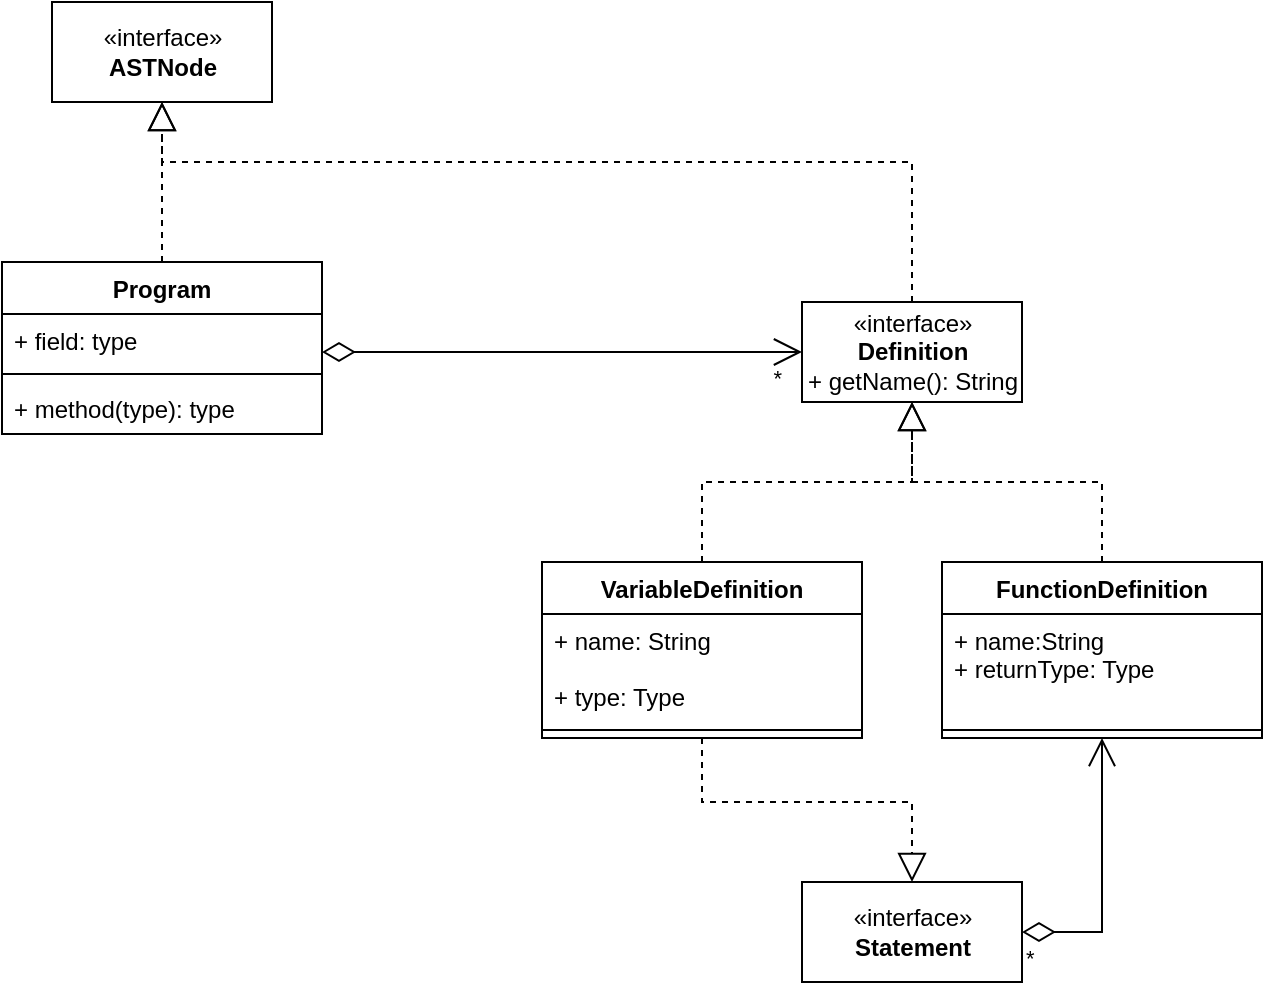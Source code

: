 <mxfile version="16.5.2" type="device"><diagram id="PfwSDcjhhosU7woeSbM-" name="Page-1"><mxGraphModel dx="1038" dy="564" grid="1" gridSize="10" guides="1" tooltips="1" connect="1" arrows="1" fold="1" page="1" pageScale="1" pageWidth="827" pageHeight="1169" math="0" shadow="0"><root><mxCell id="0"/><mxCell id="1" parent="0"/><mxCell id="aSM9VlHXMC2oNVCGez7S-1" value="Program" style="swimlane;fontStyle=1;align=center;verticalAlign=top;childLayout=stackLayout;horizontal=1;startSize=26;horizontalStack=0;resizeParent=1;resizeParentMax=0;resizeLast=0;collapsible=1;marginBottom=0;" vertex="1" parent="1"><mxGeometry x="170" y="170" width="160" height="86" as="geometry"/></mxCell><mxCell id="aSM9VlHXMC2oNVCGez7S-2" value="+ field: type" style="text;strokeColor=none;fillColor=none;align=left;verticalAlign=top;spacingLeft=4;spacingRight=4;overflow=hidden;rotatable=0;points=[[0,0.5],[1,0.5]];portConstraint=eastwest;" vertex="1" parent="aSM9VlHXMC2oNVCGez7S-1"><mxGeometry y="26" width="160" height="26" as="geometry"/></mxCell><mxCell id="aSM9VlHXMC2oNVCGez7S-3" value="" style="line;strokeWidth=1;fillColor=none;align=left;verticalAlign=middle;spacingTop=-1;spacingLeft=3;spacingRight=3;rotatable=0;labelPosition=right;points=[];portConstraint=eastwest;" vertex="1" parent="aSM9VlHXMC2oNVCGez7S-1"><mxGeometry y="52" width="160" height="8" as="geometry"/></mxCell><mxCell id="aSM9VlHXMC2oNVCGez7S-4" value="+ method(type): type" style="text;strokeColor=none;fillColor=none;align=left;verticalAlign=top;spacingLeft=4;spacingRight=4;overflow=hidden;rotatable=0;points=[[0,0.5],[1,0.5]];portConstraint=eastwest;" vertex="1" parent="aSM9VlHXMC2oNVCGez7S-1"><mxGeometry y="60" width="160" height="26" as="geometry"/></mxCell><mxCell id="aSM9VlHXMC2oNVCGez7S-5" value="«interface»&lt;br&gt;&lt;div&gt;&lt;b&gt;ASTNode&lt;/b&gt;&lt;/div&gt;" style="html=1;" vertex="1" parent="1"><mxGeometry x="195" y="40" width="110" height="50" as="geometry"/></mxCell><mxCell id="aSM9VlHXMC2oNVCGez7S-6" value="" style="endArrow=block;dashed=1;endFill=0;endSize=12;html=1;rounded=0;entryX=0.5;entryY=1;entryDx=0;entryDy=0;exitX=0.5;exitY=0;exitDx=0;exitDy=0;" edge="1" parent="1" source="aSM9VlHXMC2oNVCGez7S-1" target="aSM9VlHXMC2oNVCGez7S-5"><mxGeometry width="160" relative="1" as="geometry"><mxPoint x="170" y="280" as="sourcePoint"/><mxPoint x="330" y="280" as="targetPoint"/></mxGeometry></mxCell><mxCell id="aSM9VlHXMC2oNVCGez7S-8" value="" style="endArrow=block;dashed=1;endFill=0;endSize=12;html=1;rounded=0;entryX=0.5;entryY=1;entryDx=0;entryDy=0;exitX=0.5;exitY=0;exitDx=0;exitDy=0;" edge="1" parent="1" target="aSM9VlHXMC2oNVCGez7S-5"><mxGeometry width="160" relative="1" as="geometry"><mxPoint x="625" y="190" as="sourcePoint"/><mxPoint x="490" y="290" as="targetPoint"/><Array as="points"><mxPoint x="625" y="120"/><mxPoint x="250" y="120"/></Array></mxGeometry></mxCell><mxCell id="aSM9VlHXMC2oNVCGez7S-10" value="" style="endArrow=open;html=1;endSize=12;startArrow=diamondThin;startSize=14;startFill=0;edgeStyle=orthogonalEdgeStyle;rounded=0;entryX=0;entryY=0.5;entryDx=0;entryDy=0;" edge="1" parent="1"><mxGeometry x="0.25" y="115" relative="1" as="geometry"><mxPoint x="330" y="215" as="sourcePoint"/><mxPoint x="570" y="215" as="targetPoint"/><mxPoint as="offset"/></mxGeometry></mxCell><mxCell id="aSM9VlHXMC2oNVCGez7S-12" value="*" style="edgeLabel;resizable=0;html=1;align=right;verticalAlign=top;" connectable="0" vertex="1" parent="aSM9VlHXMC2oNVCGez7S-10"><mxGeometry x="1" relative="1" as="geometry"><mxPoint x="-10" as="offset"/></mxGeometry></mxCell><mxCell id="aSM9VlHXMC2oNVCGez7S-14" value="VariableDefinition" style="swimlane;fontStyle=1;align=center;verticalAlign=top;childLayout=stackLayout;horizontal=1;startSize=26;horizontalStack=0;resizeParent=1;resizeParentMax=0;resizeLast=0;collapsible=1;marginBottom=0;" vertex="1" parent="1"><mxGeometry x="440" y="320" width="160" height="88" as="geometry"/></mxCell><mxCell id="aSM9VlHXMC2oNVCGez7S-15" value="+ name: String    &#xA;&#xA;+ type: Type&#xA;" style="text;strokeColor=none;fillColor=none;align=left;verticalAlign=top;spacingLeft=4;spacingRight=4;overflow=hidden;rotatable=0;points=[[0,0.5],[1,0.5]];portConstraint=eastwest;" vertex="1" parent="aSM9VlHXMC2oNVCGez7S-14"><mxGeometry y="26" width="160" height="54" as="geometry"/></mxCell><mxCell id="aSM9VlHXMC2oNVCGez7S-16" value="" style="line;strokeWidth=1;fillColor=none;align=left;verticalAlign=middle;spacingTop=-1;spacingLeft=3;spacingRight=3;rotatable=0;labelPosition=right;points=[];portConstraint=eastwest;" vertex="1" parent="aSM9VlHXMC2oNVCGez7S-14"><mxGeometry y="80" width="160" height="8" as="geometry"/></mxCell><mxCell id="aSM9VlHXMC2oNVCGez7S-18" value="FunctionDefinition" style="swimlane;fontStyle=1;align=center;verticalAlign=top;childLayout=stackLayout;horizontal=1;startSize=26;horizontalStack=0;resizeParent=1;resizeParentMax=0;resizeLast=0;collapsible=1;marginBottom=0;" vertex="1" parent="1"><mxGeometry x="640" y="320" width="160" height="88" as="geometry"/></mxCell><mxCell id="aSM9VlHXMC2oNVCGez7S-19" value="+ name:String&#xA;+ returnType: Type" style="text;strokeColor=none;fillColor=none;align=left;verticalAlign=top;spacingLeft=4;spacingRight=4;overflow=hidden;rotatable=0;points=[[0,0.5],[1,0.5]];portConstraint=eastwest;" vertex="1" parent="aSM9VlHXMC2oNVCGez7S-18"><mxGeometry y="26" width="160" height="54" as="geometry"/></mxCell><mxCell id="aSM9VlHXMC2oNVCGez7S-20" value="" style="line;strokeWidth=1;fillColor=none;align=left;verticalAlign=middle;spacingTop=-1;spacingLeft=3;spacingRight=3;rotatable=0;labelPosition=right;points=[];portConstraint=eastwest;" vertex="1" parent="aSM9VlHXMC2oNVCGez7S-18"><mxGeometry y="80" width="160" height="8" as="geometry"/></mxCell><mxCell id="aSM9VlHXMC2oNVCGez7S-26" value="«interface»&lt;br&gt;&lt;div&gt;&lt;b&gt;Definition&lt;br&gt;&lt;/b&gt;&lt;/div&gt;&lt;div&gt;+ getName(): String&lt;br&gt;&lt;/div&gt;" style="html=1;" vertex="1" parent="1"><mxGeometry x="570" y="190" width="110" height="50" as="geometry"/></mxCell><mxCell id="aSM9VlHXMC2oNVCGez7S-27" value="" style="endArrow=block;dashed=1;endFill=0;endSize=12;html=1;rounded=0;entryX=0.5;entryY=1;entryDx=0;entryDy=0;exitX=0.5;exitY=0;exitDx=0;exitDy=0;" edge="1" parent="1" source="aSM9VlHXMC2oNVCGez7S-18" target="aSM9VlHXMC2oNVCGez7S-26"><mxGeometry width="160" relative="1" as="geometry"><mxPoint x="465" y="290" as="sourcePoint"/><mxPoint x="625" y="290" as="targetPoint"/><Array as="points"><mxPoint x="720" y="280"/><mxPoint x="625" y="280"/></Array></mxGeometry></mxCell><mxCell id="aSM9VlHXMC2oNVCGez7S-28" value="" style="endArrow=block;dashed=1;endFill=0;endSize=12;html=1;rounded=0;entryX=0.5;entryY=1;entryDx=0;entryDy=0;exitX=0.5;exitY=0;exitDx=0;exitDy=0;" edge="1" parent="1" source="aSM9VlHXMC2oNVCGez7S-14" target="aSM9VlHXMC2oNVCGez7S-26"><mxGeometry width="160" relative="1" as="geometry"><mxPoint x="340" y="300" as="sourcePoint"/><mxPoint x="500" y="300" as="targetPoint"/><Array as="points"><mxPoint x="520" y="280"/><mxPoint x="625" y="280"/></Array></mxGeometry></mxCell><mxCell id="aSM9VlHXMC2oNVCGez7S-29" value="«interface»&lt;br&gt;&lt;b&gt;Statement&lt;/b&gt;" style="html=1;" vertex="1" parent="1"><mxGeometry x="570" y="480" width="110" height="50" as="geometry"/></mxCell><mxCell id="aSM9VlHXMC2oNVCGez7S-30" value="" style="endArrow=block;dashed=1;endFill=0;endSize=12;html=1;rounded=0;exitX=0.5;exitY=1;exitDx=0;exitDy=0;entryX=0.5;entryY=0;entryDx=0;entryDy=0;" edge="1" parent="1" source="aSM9VlHXMC2oNVCGez7S-14" target="aSM9VlHXMC2oNVCGez7S-29"><mxGeometry width="160" relative="1" as="geometry"><mxPoint x="300" y="290" as="sourcePoint"/><mxPoint x="460" y="290" as="targetPoint"/><Array as="points"><mxPoint x="520" y="440"/><mxPoint x="625" y="440"/></Array></mxGeometry></mxCell><mxCell id="aSM9VlHXMC2oNVCGez7S-31" value="" style="endArrow=open;html=1;endSize=12;startArrow=diamondThin;startSize=14;startFill=0;edgeStyle=orthogonalEdgeStyle;rounded=0;entryX=0.5;entryY=1;entryDx=0;entryDy=0;exitX=1;exitY=0.5;exitDx=0;exitDy=0;" edge="1" parent="1" source="aSM9VlHXMC2oNVCGez7S-29" target="aSM9VlHXMC2oNVCGez7S-18"><mxGeometry relative="1" as="geometry"><mxPoint x="300" y="290" as="sourcePoint"/><mxPoint x="460" y="290" as="targetPoint"/></mxGeometry></mxCell><mxCell id="aSM9VlHXMC2oNVCGez7S-32" value="*" style="edgeLabel;resizable=0;html=1;align=left;verticalAlign=top;" connectable="0" vertex="1" parent="aSM9VlHXMC2oNVCGez7S-31"><mxGeometry x="-1" relative="1" as="geometry"/></mxCell></root></mxGraphModel></diagram></mxfile>